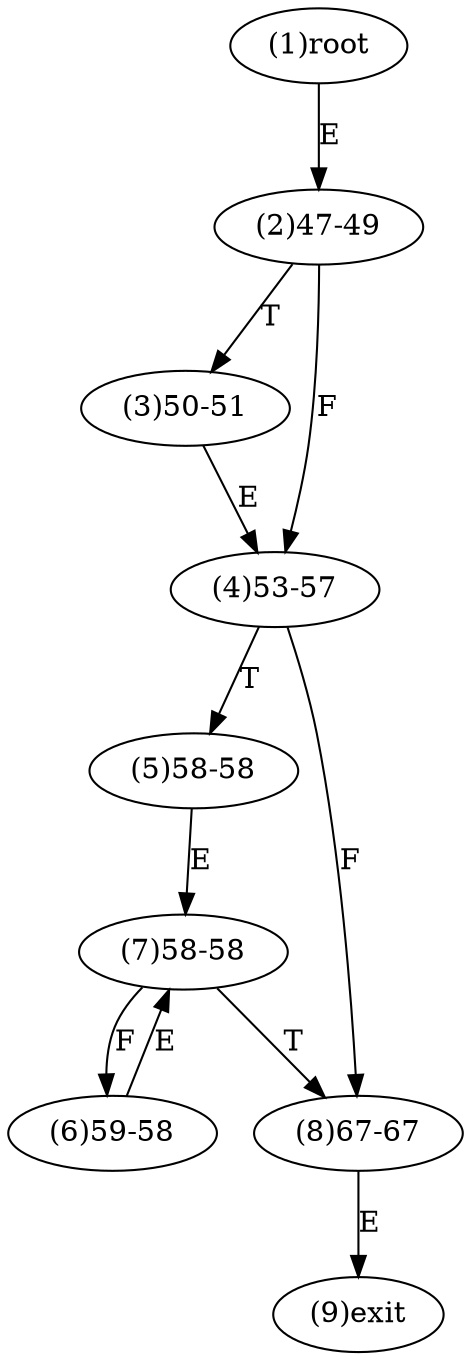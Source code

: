 digraph "" { 
1[ label="(1)root"];
2[ label="(2)47-49"];
3[ label="(3)50-51"];
4[ label="(4)53-57"];
5[ label="(5)58-58"];
6[ label="(6)59-58"];
7[ label="(7)58-58"];
8[ label="(8)67-67"];
9[ label="(9)exit"];
1->2[ label="E"];
2->4[ label="F"];
2->3[ label="T"];
3->4[ label="E"];
4->8[ label="F"];
4->5[ label="T"];
5->7[ label="E"];
6->7[ label="E"];
7->6[ label="F"];
7->8[ label="T"];
8->9[ label="E"];
}